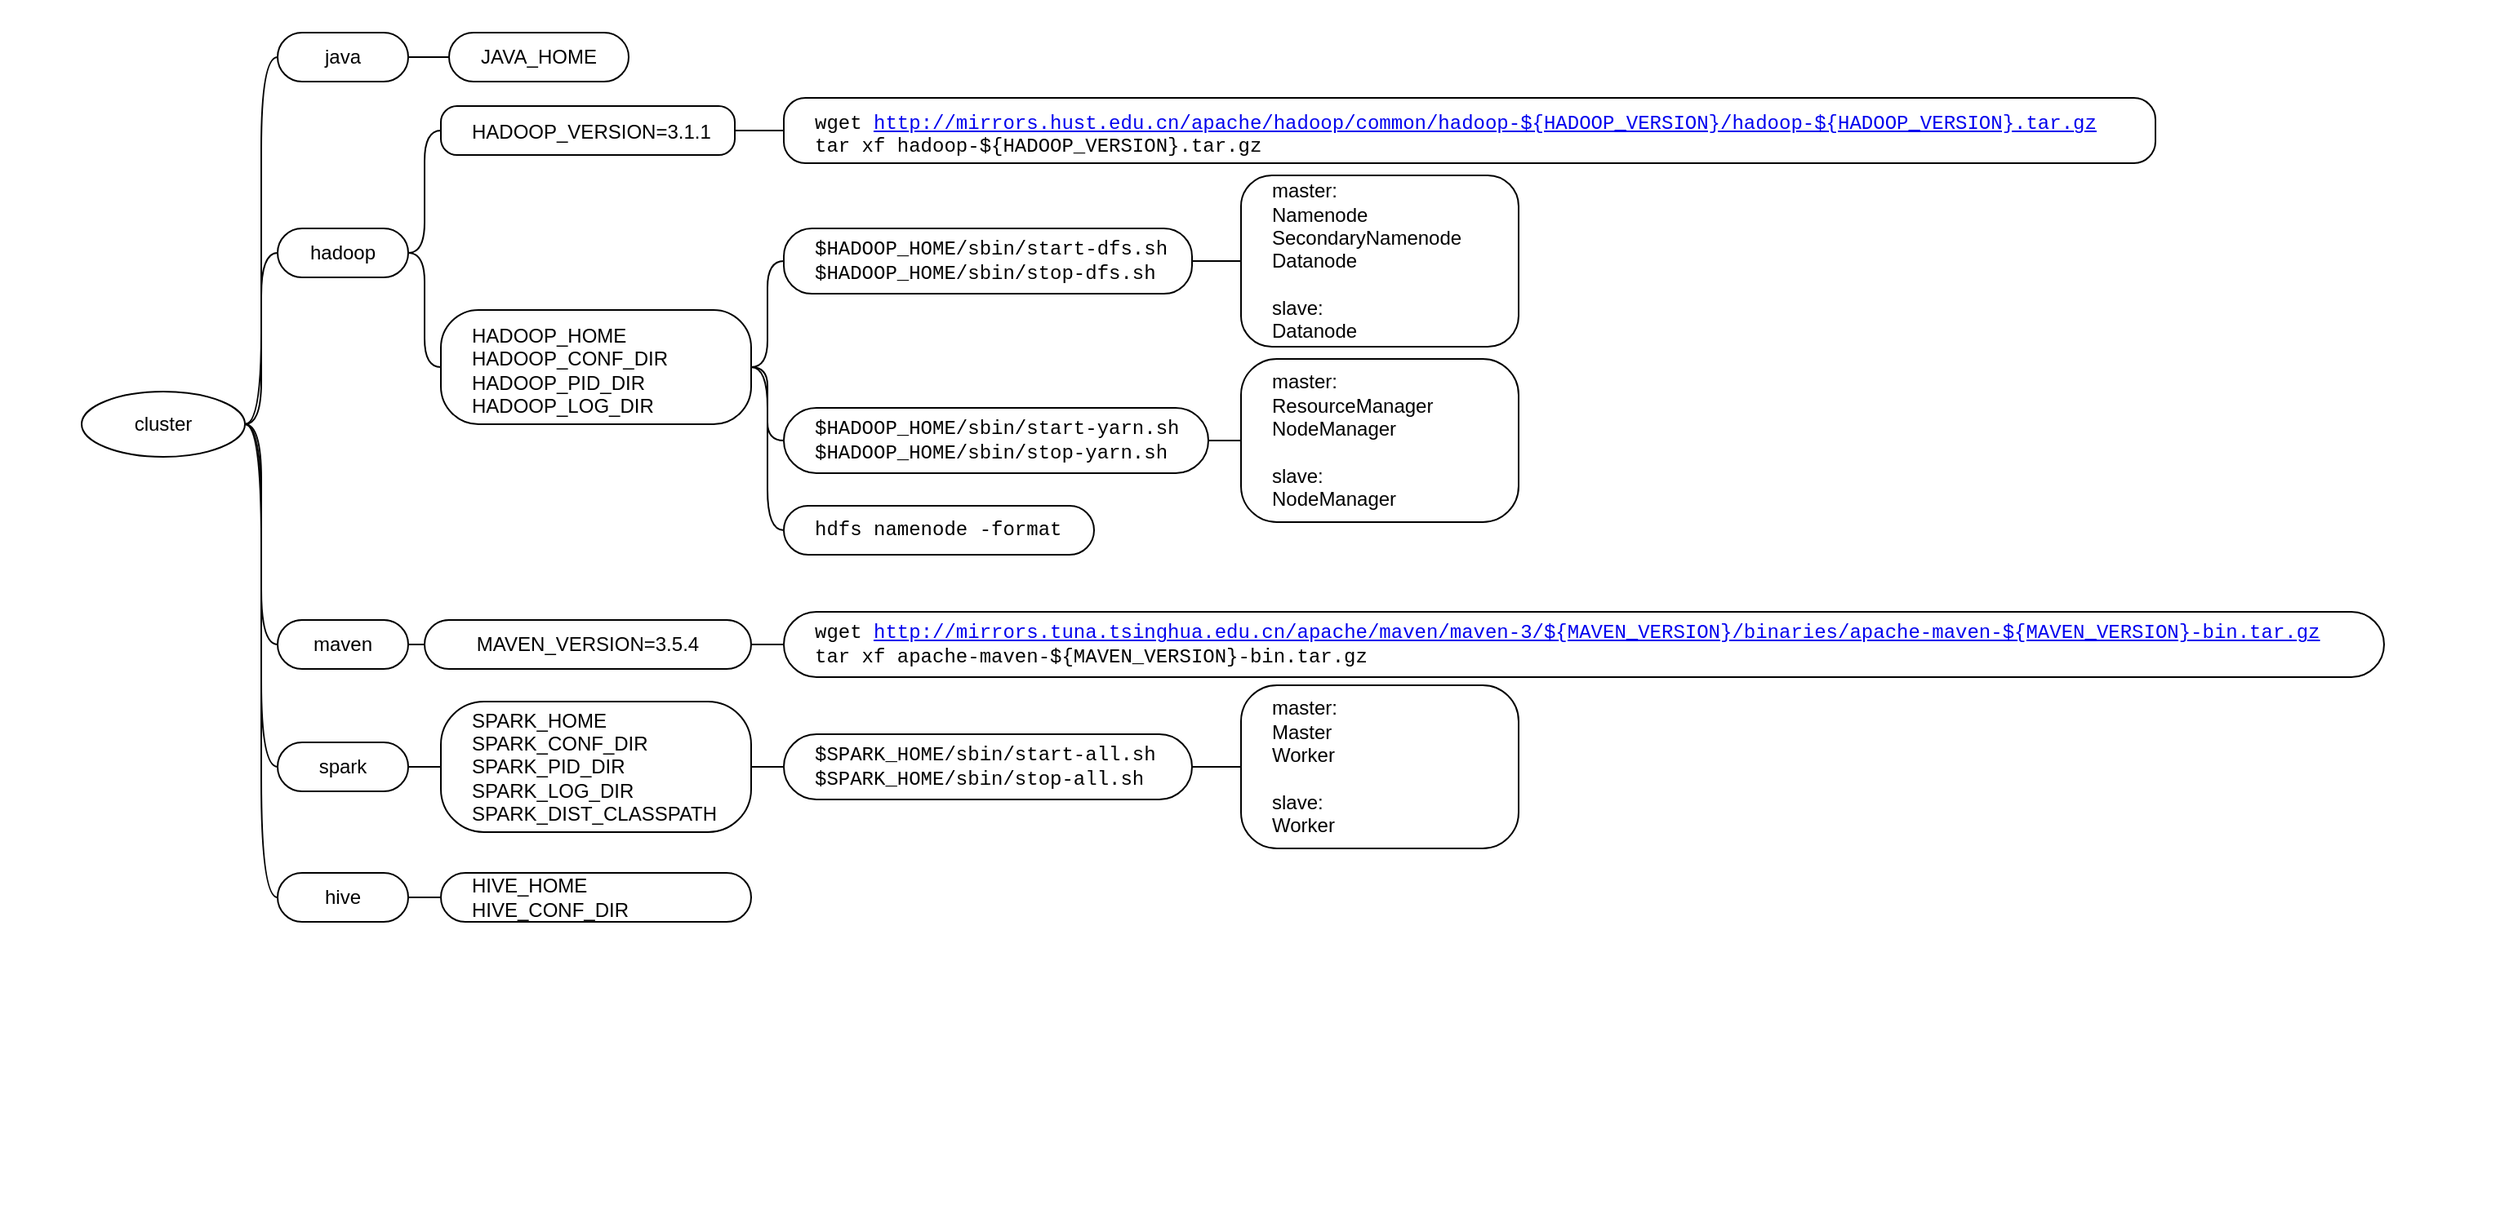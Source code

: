 <mxfile version="13.1.3" pages="3">
    <diagram id="FLPFpf0fDZkSOcCbkyvu" name="deploy">
        <mxGraphModel dx="616" dy="303" grid="1" gridSize="10" guides="1" tooltips="1" connect="1" arrows="1" fold="1" page="1" pageScale="1" pageWidth="2339" pageHeight="3300" math="0" shadow="0">
            <root>
                <mxCell id="Sro-y_ONTGwIrrQq8ra5-0"/>
                <mxCell id="Sro-y_ONTGwIrrQq8ra5-1" parent="Sro-y_ONTGwIrrQq8ra5-0"/>
                <mxCell id="Sro-y_ONTGwIrrQq8ra5-2" value="" style="swimlane;html=1;startSize=20;horizontal=1;containerType=tree;rounded=1;shadow=0;glass=0;comic=0;fillColor=none;align=left;strokeColor=none;spacingLeft=16;fontFamily=Courier New;" parent="Sro-y_ONTGwIrrQq8ra5-1" vertex="1">
                    <mxGeometry x="50" y="120" width="1530" height="740" as="geometry"/>
                </mxCell>
                <mxCell id="Sro-y_ONTGwIrrQq8ra5-3" value="" style="edgeStyle=entityRelationEdgeStyle;startArrow=none;endArrow=none;segment=10;curved=1;" parent="Sro-y_ONTGwIrrQq8ra5-2" source="Sro-y_ONTGwIrrQq8ra5-7" target="Sro-y_ONTGwIrrQq8ra5-8" edge="1">
                    <mxGeometry relative="1" as="geometry"/>
                </mxCell>
                <mxCell id="Sro-y_ONTGwIrrQq8ra5-7" value="cluster" style="ellipse;whiteSpace=wrap;html=1;align=center;container=1;recursiveResize=0;treeFolding=1;treeMoving=1;" parent="Sro-y_ONTGwIrrQq8ra5-2" vertex="1">
                    <mxGeometry x="50" y="240" width="100" height="40" as="geometry"/>
                </mxCell>
                <mxCell id="Sro-y_ONTGwIrrQq8ra5-8" value="hadoop" style="whiteSpace=wrap;html=1;rounded=1;arcSize=50;align=center;verticalAlign=middle;container=1;recursiveResize=0;strokeWidth=1;autosize=1;spacing=4;treeFolding=1;treeMoving=1;" parent="Sro-y_ONTGwIrrQq8ra5-2" vertex="1">
                    <mxGeometry x="170" y="140" width="80" height="30" as="geometry"/>
                </mxCell>
                <mxCell id="Sro-y_ONTGwIrrQq8ra5-21" value="" style="edgeStyle=entityRelationEdgeStyle;startArrow=none;endArrow=none;segment=10;curved=1;exitX=1;exitY=0.5;exitDx=0;exitDy=0;" parent="Sro-y_ONTGwIrrQq8ra5-2" source="Sro-y_ONTGwIrrQq8ra5-7" target="Sro-y_ONTGwIrrQq8ra5-22" edge="1">
                    <mxGeometry relative="1" as="geometry">
                        <mxPoint x="140" y="175" as="sourcePoint"/>
                    </mxGeometry>
                </mxCell>
                <mxCell id="Sro-y_ONTGwIrrQq8ra5-22" value="spark" style="whiteSpace=wrap;html=1;rounded=1;arcSize=50;align=center;verticalAlign=middle;container=1;recursiveResize=0;strokeWidth=1;autosize=1;spacing=4;treeFolding=1;treeMoving=1;" parent="Sro-y_ONTGwIrrQq8ra5-2" vertex="1">
                    <mxGeometry x="170" y="455" width="80" height="30" as="geometry"/>
                </mxCell>
                <mxCell id="Sro-y_ONTGwIrrQq8ra5-23" value="" style="edgeStyle=entityRelationEdgeStyle;startArrow=none;endArrow=none;segment=10;curved=1;" parent="Sro-y_ONTGwIrrQq8ra5-2" source="Sro-y_ONTGwIrrQq8ra5-22" target="Sro-y_ONTGwIrrQq8ra5-46" edge="1">
                    <mxGeometry relative="1" as="geometry">
                        <mxPoint x="150" y="335" as="sourcePoint"/>
                    </mxGeometry>
                </mxCell>
                <mxCell id="Sro-y_ONTGwIrrQq8ra5-24" value="$SPARK_HOME/sbin/start-all.sh&lt;br&gt;$SPARK_HOME/sbin/stop-all.sh" style="whiteSpace=wrap;html=1;rounded=1;arcSize=50;align=left;verticalAlign=middle;container=1;recursiveResize=0;strokeWidth=1;autosize=1;spacing=4;treeFolding=1;treeMoving=1;spacingLeft=15;fontFamily=Courier New;" parent="Sro-y_ONTGwIrrQq8ra5-2" vertex="1">
                    <mxGeometry x="480" y="450" width="250" height="40" as="geometry"/>
                </mxCell>
                <mxCell id="Sro-y_ONTGwIrrQq8ra5-25" value="" style="edgeStyle=entityRelationEdgeStyle;startArrow=none;endArrow=none;segment=10;curved=1;" parent="Sro-y_ONTGwIrrQq8ra5-2" source="Sro-y_ONTGwIrrQq8ra5-7" target="Sro-y_ONTGwIrrQq8ra5-26" edge="1">
                    <mxGeometry relative="1" as="geometry">
                        <mxPoint x="150" y="170" as="sourcePoint"/>
                    </mxGeometry>
                </mxCell>
                <mxCell id="Sro-y_ONTGwIrrQq8ra5-26" value="java" style="whiteSpace=wrap;html=1;rounded=1;arcSize=50;align=center;verticalAlign=middle;container=1;recursiveResize=0;strokeWidth=1;autosize=1;spacing=4;treeFolding=1;treeMoving=1;" parent="Sro-y_ONTGwIrrQq8ra5-2" vertex="1">
                    <mxGeometry x="170" y="20" width="80" height="30" as="geometry"/>
                </mxCell>
                <mxCell id="Sro-y_ONTGwIrrQq8ra5-41" value="" style="edgeStyle=entityRelationEdgeStyle;startArrow=none;endArrow=none;segment=10;curved=1;" parent="Sro-y_ONTGwIrrQq8ra5-2" source="Sro-y_ONTGwIrrQq8ra5-8" target="Sro-y_ONTGwIrrQq8ra5-44" edge="1">
                    <mxGeometry relative="1" as="geometry">
                        <mxPoint x="150" y="200" as="sourcePoint"/>
                    </mxGeometry>
                </mxCell>
                <mxCell id="Sro-y_ONTGwIrrQq8ra5-42" value="&lt;span style=&quot;font-size: 12px&quot;&gt;$HADOOP_HOME/sbin/start-dfs.sh&lt;/span&gt;&lt;br style=&quot;font-size: 12px&quot;&gt;&lt;span style=&quot;font-size: 12px&quot;&gt;$HADOOP_HOME/sbin/stop-dfs.sh&lt;/span&gt;&lt;span style=&quot;font-size: 12px&quot;&gt;&lt;br&gt;&lt;/span&gt;" style="whiteSpace=wrap;html=1;rounded=1;arcSize=43;align=left;verticalAlign=middle;container=1;recursiveResize=0;strokeWidth=1;autosize=1;spacing=4;treeFolding=1;treeMoving=1;fontSize=12;spacingLeft=15;fontFamily=Courier New;" parent="Sro-y_ONTGwIrrQq8ra5-2" vertex="1">
                    <mxGeometry x="480" y="140" width="250" height="40" as="geometry"/>
                </mxCell>
                <mxCell id="Sro-y_ONTGwIrrQq8ra5-43" value="" style="edgeStyle=entityRelationEdgeStyle;startArrow=none;endArrow=none;segment=10;curved=1;" parent="Sro-y_ONTGwIrrQq8ra5-2" source="Sro-y_ONTGwIrrQq8ra5-44" target="Sro-y_ONTGwIrrQq8ra5-42" edge="1">
                    <mxGeometry relative="1" as="geometry">
                        <mxPoint x="290" y="247.5" as="sourcePoint"/>
                    </mxGeometry>
                </mxCell>
                <mxCell id="Sro-y_ONTGwIrrQq8ra5-44" value="&lt;div&gt;HADOOP_HOME&lt;/div&gt;&lt;div&gt;HADOOP_CONF_DIR&lt;/div&gt;&lt;div&gt;HADOOP_PID_DIR&lt;/div&gt;&lt;div&gt;HADOOP_LOG_DIR&lt;/div&gt;&lt;div&gt;&lt;br&gt;&lt;/div&gt;" style="whiteSpace=wrap;html=1;rounded=1;arcSize=33;align=left;verticalAlign=top;container=1;recursiveResize=0;strokeWidth=1;autosize=1;spacing=4;treeFolding=1;treeMoving=1;spacingLeft=15;" parent="Sro-y_ONTGwIrrQq8ra5-2" vertex="1">
                    <mxGeometry x="270" y="190" width="190" height="70" as="geometry"/>
                </mxCell>
                <mxCell id="Sro-y_ONTGwIrrQq8ra5-45" value="" style="edgeStyle=entityRelationEdgeStyle;startArrow=none;endArrow=none;segment=10;curved=1;" parent="Sro-y_ONTGwIrrQq8ra5-2" source="Sro-y_ONTGwIrrQq8ra5-46" target="Sro-y_ONTGwIrrQq8ra5-24" edge="1">
                    <mxGeometry relative="1" as="geometry">
                        <mxPoint x="300" y="460" as="sourcePoint"/>
                    </mxGeometry>
                </mxCell>
                <mxCell id="Sro-y_ONTGwIrrQq8ra5-46" value="&lt;div&gt;SPARK_HOME&lt;/div&gt;&lt;div&gt;SPARK_CONF_DIR&lt;/div&gt;&lt;div&gt;SPARK_PID_DIR&lt;/div&gt;&lt;div&gt;SPARK_LOG_DIR&lt;/div&gt;&lt;div&gt;SPARK_DIST_CLASSPATH&lt;/div&gt;" style="whiteSpace=wrap;html=1;rounded=1;arcSize=33;align=left;verticalAlign=middle;container=1;recursiveResize=0;strokeWidth=1;autosize=1;spacing=4;treeFolding=1;treeMoving=1;spacingLeft=15;" parent="Sro-y_ONTGwIrrQq8ra5-2" vertex="1">
                    <mxGeometry x="270" y="430" width="190" height="80" as="geometry"/>
                </mxCell>
                <mxCell id="Sro-y_ONTGwIrrQq8ra5-47" value="" style="edgeStyle=entityRelationEdgeStyle;startArrow=none;endArrow=none;segment=10;curved=1;exitX=1;exitY=0.5;exitDx=0;exitDy=0;" parent="Sro-y_ONTGwIrrQq8ra5-2" source="Sro-y_ONTGwIrrQq8ra5-7" target="Sro-y_ONTGwIrrQq8ra5-48" edge="1">
                    <mxGeometry relative="1" as="geometry">
                        <mxPoint x="140" y="175" as="sourcePoint"/>
                    </mxGeometry>
                </mxCell>
                <mxCell id="Sro-y_ONTGwIrrQq8ra5-48" value="hive" style="whiteSpace=wrap;html=1;rounded=1;arcSize=50;align=center;verticalAlign=middle;container=1;recursiveResize=0;strokeWidth=1;autosize=1;spacing=4;treeFolding=1;treeMoving=1;" parent="Sro-y_ONTGwIrrQq8ra5-2" vertex="1">
                    <mxGeometry x="170" y="535" width="80" height="30" as="geometry"/>
                </mxCell>
                <mxCell id="Sro-y_ONTGwIrrQq8ra5-49" value="" style="edgeStyle=entityRelationEdgeStyle;startArrow=none;endArrow=none;segment=10;curved=1;" parent="Sro-y_ONTGwIrrQq8ra5-2" source="Sro-y_ONTGwIrrQq8ra5-48" target="Sro-y_ONTGwIrrQq8ra5-50" edge="1">
                    <mxGeometry relative="1" as="geometry">
                        <mxPoint x="160" y="395" as="sourcePoint"/>
                    </mxGeometry>
                </mxCell>
                <mxCell id="Sro-y_ONTGwIrrQq8ra5-50" value="HIVE_HOME&lt;br&gt;HIVE_CONF_DIR" style="whiteSpace=wrap;html=1;rounded=1;arcSize=50;align=left;verticalAlign=middle;container=1;recursiveResize=0;strokeWidth=1;autosize=1;spacing=4;treeFolding=1;treeMoving=1;spacingLeft=15;" parent="Sro-y_ONTGwIrrQq8ra5-2" vertex="1">
                    <mxGeometry x="270" y="535" width="190" height="30" as="geometry"/>
                </mxCell>
                <mxCell id="tE6yXry5JkGGAP22-kF5-0" value="" style="edgeStyle=entityRelationEdgeStyle;startArrow=none;endArrow=none;segment=10;curved=1;" parent="Sro-y_ONTGwIrrQq8ra5-2" source="Sro-y_ONTGwIrrQq8ra5-44" target="tE6yXry5JkGGAP22-kF5-1" edge="1">
                    <mxGeometry relative="1" as="geometry">
                        <mxPoint x="520" y="277.5" as="sourcePoint"/>
                    </mxGeometry>
                </mxCell>
                <mxCell id="tE6yXry5JkGGAP22-kF5-1" value="$HADOOP_HOME/sbin/start-yarn.sh&lt;br&gt;$HADOOP_HOME/sbin/stop-yarn.sh&lt;span style=&quot;font-size: 12px&quot;&gt;&lt;br&gt;&lt;/span&gt;" style="whiteSpace=wrap;html=1;rounded=1;arcSize=50;align=left;verticalAlign=middle;container=1;recursiveResize=0;strokeWidth=1;autosize=1;spacing=4;treeFolding=1;treeMoving=1;fontSize=12;spacingLeft=15;fontFamily=Courier New;" parent="Sro-y_ONTGwIrrQq8ra5-2" vertex="1">
                    <mxGeometry x="480" y="250" width="260" height="40" as="geometry"/>
                </mxCell>
                <mxCell id="tE6yXry5JkGGAP22-kF5-2" value="" style="edgeStyle=entityRelationEdgeStyle;startArrow=none;endArrow=none;segment=10;curved=1;" parent="Sro-y_ONTGwIrrQq8ra5-2" source="Sro-y_ONTGwIrrQq8ra5-42" target="tE6yXry5JkGGAP22-kF5-3" edge="1">
                    <mxGeometry relative="1" as="geometry">
                        <mxPoint x="510" y="277.5" as="sourcePoint"/>
                    </mxGeometry>
                </mxCell>
                <mxCell id="tE6yXry5JkGGAP22-kF5-3" value="&lt;span style=&quot;font-size: 12px&quot;&gt;master:&lt;br&gt;Namenode&lt;br&gt;SecondaryNamenode&lt;br&gt;Datanode&lt;br&gt;&lt;br&gt;&lt;/span&gt;slave:&lt;br&gt;Datanode&lt;span style=&quot;font-size: 12px&quot;&gt;&lt;br&gt;&lt;/span&gt;" style="whiteSpace=wrap;html=1;rounded=1;arcSize=18;align=left;verticalAlign=middle;container=1;recursiveResize=0;strokeWidth=1;autosize=1;spacing=4;treeFolding=1;treeMoving=1;fontSize=12;spacingLeft=15;" parent="Sro-y_ONTGwIrrQq8ra5-2" vertex="1">
                    <mxGeometry x="760" y="107.5" width="170" height="105" as="geometry"/>
                </mxCell>
                <mxCell id="2-6tEZyYjRrjFNyBFMZI-2" value="" style="edgeStyle=entityRelationEdgeStyle;startArrow=none;endArrow=none;segment=10;curved=1;" parent="Sro-y_ONTGwIrrQq8ra5-2" source="tE6yXry5JkGGAP22-kF5-1" target="2-6tEZyYjRrjFNyBFMZI-3" edge="1">
                    <mxGeometry relative="1" as="geometry">
                        <mxPoint x="510" y="277.5" as="sourcePoint"/>
                    </mxGeometry>
                </mxCell>
                <mxCell id="2-6tEZyYjRrjFNyBFMZI-3" value="&lt;span style=&quot;font-size: 12px&quot;&gt;master:&lt;br&gt;ResourceManager&lt;br&gt;NodeManager&lt;br&gt;&lt;br&gt;slave:&lt;br&gt;NodeManager&lt;br&gt;&lt;/span&gt;" style="whiteSpace=wrap;html=1;rounded=1;arcSize=22;align=left;verticalAlign=middle;container=1;recursiveResize=0;strokeWidth=1;autosize=1;spacing=4;treeFolding=1;treeMoving=1;fontSize=12;spacingLeft=15;" parent="Sro-y_ONTGwIrrQq8ra5-2" vertex="1">
                    <mxGeometry x="760" y="220" width="170" height="100" as="geometry"/>
                </mxCell>
                <mxCell id="2-6tEZyYjRrjFNyBFMZI-4" value="" style="edgeStyle=entityRelationEdgeStyle;startArrow=none;endArrow=none;segment=10;curved=1;" parent="Sro-y_ONTGwIrrQq8ra5-2" source="Sro-y_ONTGwIrrQq8ra5-24" target="2-6tEZyYjRrjFNyBFMZI-5" edge="1">
                    <mxGeometry relative="1" as="geometry">
                        <mxPoint x="780" y="370" as="sourcePoint"/>
                    </mxGeometry>
                </mxCell>
                <mxCell id="2-6tEZyYjRrjFNyBFMZI-5" value="&lt;span style=&quot;font-size: 12px&quot;&gt;master:&lt;br&gt;Master&lt;br&gt;Worker&lt;br&gt;&lt;br&gt;slave:&lt;br&gt;Worker&lt;br&gt;&lt;/span&gt;" style="whiteSpace=wrap;html=1;rounded=1;arcSize=22;align=left;verticalAlign=middle;container=1;recursiveResize=0;strokeWidth=1;autosize=1;spacing=4;treeFolding=1;treeMoving=1;fontSize=12;spacingLeft=15;" parent="Sro-y_ONTGwIrrQq8ra5-2" vertex="1">
                    <mxGeometry x="760" y="420" width="170" height="100" as="geometry"/>
                </mxCell>
                <mxCell id="jwYErbquFFIPtAXDk_Sp-5" value="" style="edgeStyle=entityRelationEdgeStyle;startArrow=none;endArrow=none;segment=10;curved=1;" parent="Sro-y_ONTGwIrrQq8ra5-2" source="Sro-y_ONTGwIrrQq8ra5-44" target="jwYErbquFFIPtAXDk_Sp-6" edge="1">
                    <mxGeometry relative="1" as="geometry">
                        <mxPoint x="510" y="320" as="sourcePoint"/>
                    </mxGeometry>
                </mxCell>
                <mxCell id="jwYErbquFFIPtAXDk_Sp-6" value="hdfs namenode -format&lt;span style=&quot;font-size: 12px&quot;&gt;&lt;br&gt;&lt;/span&gt;" style="whiteSpace=wrap;html=1;rounded=1;arcSize=50;align=left;verticalAlign=middle;container=1;recursiveResize=0;strokeWidth=1;autosize=1;spacing=4;treeFolding=1;treeMoving=1;fontSize=12;spacingLeft=15;fontFamily=Courier New;" parent="Sro-y_ONTGwIrrQq8ra5-2" vertex="1">
                    <mxGeometry x="480" y="310" width="190" height="30" as="geometry"/>
                </mxCell>
                <mxCell id="PmcxF-u2VzMOZI920yMn-4" value="" style="edgeStyle=entityRelationEdgeStyle;startArrow=none;endArrow=none;segment=10;curved=1;" parent="Sro-y_ONTGwIrrQq8ra5-2" source="Sro-y_ONTGwIrrQq8ra5-8" target="PmcxF-u2VzMOZI920yMn-5" edge="1">
                    <mxGeometry relative="1" as="geometry">
                        <mxPoint x="300" y="252.5" as="sourcePoint"/>
                    </mxGeometry>
                </mxCell>
                <mxCell id="PmcxF-u2VzMOZI920yMn-5" value="&lt;div&gt;&lt;span&gt;HADOOP_VERSION=3.1.1&lt;/span&gt;&lt;br&gt;&lt;/div&gt;" style="whiteSpace=wrap;html=1;rounded=1;arcSize=33;align=left;verticalAlign=top;container=1;recursiveResize=0;strokeWidth=1;autosize=1;spacing=4;treeFolding=1;treeMoving=1;spacingLeft=15;" parent="Sro-y_ONTGwIrrQq8ra5-2" vertex="1">
                    <mxGeometry x="270" y="65" width="180" height="30" as="geometry"/>
                </mxCell>
                <mxCell id="PmcxF-u2VzMOZI920yMn-8" value="" style="edgeStyle=entityRelationEdgeStyle;startArrow=none;endArrow=none;segment=10;curved=1;" parent="Sro-y_ONTGwIrrQq8ra5-2" source="PmcxF-u2VzMOZI920yMn-5" target="PmcxF-u2VzMOZI920yMn-9" edge="1">
                    <mxGeometry relative="1" as="geometry">
                        <mxPoint x="300" y="252.5" as="sourcePoint"/>
                    </mxGeometry>
                </mxCell>
                <mxCell id="PmcxF-u2VzMOZI920yMn-9" value="&lt;div&gt;wget&amp;nbsp;&lt;a href=&quot;http://mirrors.hust.edu.cn/apache/hadoop/common/hadoop-${HADOOP_VERSION}/hadoop-${HADOOP_VERSION}.tar.gz&quot;&gt;http://mirrors.hust.edu.cn/apache/hadoop/common/hadoop-${HADOOP_VERSION}/hadoop-${HADOOP_VERSION}.tar.gz&lt;/a&gt;&lt;/div&gt;&lt;div&gt;&lt;span&gt;tar xf hadoop-${HADOOP_VERSION}.tar.gz&lt;/span&gt;&lt;/div&gt;" style="whiteSpace=wrap;html=1;rounded=1;arcSize=33;align=left;verticalAlign=top;container=1;recursiveResize=0;strokeWidth=1;autosize=1;spacing=4;treeFolding=1;treeMoving=1;spacingLeft=15;fontFamily=Courier New;" parent="Sro-y_ONTGwIrrQq8ra5-2" vertex="1">
                    <mxGeometry x="480" y="60" width="840" height="40" as="geometry"/>
                </mxCell>
                <mxCell id="WFXvAkDN1zv_njqiZQ5y-2" value="" style="edgeStyle=entityRelationEdgeStyle;startArrow=none;endArrow=none;segment=10;curved=1;exitX=1;exitY=0.5;exitDx=0;exitDy=0;" parent="Sro-y_ONTGwIrrQq8ra5-2" source="Sro-y_ONTGwIrrQq8ra5-7" target="WFXvAkDN1zv_njqiZQ5y-3" edge="1">
                    <mxGeometry relative="1" as="geometry">
                        <mxPoint x="200" y="380" as="sourcePoint"/>
                    </mxGeometry>
                </mxCell>
                <mxCell id="WFXvAkDN1zv_njqiZQ5y-3" value="maven" style="whiteSpace=wrap;html=1;rounded=1;arcSize=50;align=center;verticalAlign=middle;container=1;recursiveResize=0;strokeWidth=1;autosize=1;spacing=4;treeFolding=1;treeMoving=1;" parent="Sro-y_ONTGwIrrQq8ra5-2" vertex="1">
                    <mxGeometry x="170" y="380" width="80" height="30" as="geometry"/>
                </mxCell>
                <mxCell id="WFXvAkDN1zv_njqiZQ5y-4" value="" style="edgeStyle=entityRelationEdgeStyle;startArrow=none;endArrow=none;segment=10;curved=1;exitX=1;exitY=0.5;exitDx=0;exitDy=0;" parent="Sro-y_ONTGwIrrQq8ra5-2" source="WFXvAkDN1zv_njqiZQ5y-3" target="WFXvAkDN1zv_njqiZQ5y-5" edge="1">
                    <mxGeometry relative="1" as="geometry">
                        <mxPoint x="200" y="380" as="sourcePoint"/>
                    </mxGeometry>
                </mxCell>
                <mxCell id="WFXvAkDN1zv_njqiZQ5y-5" value="MAVEN_VERSION=3.5.4" style="whiteSpace=wrap;html=1;rounded=1;arcSize=50;align=center;verticalAlign=middle;container=1;recursiveResize=0;strokeWidth=1;autosize=1;spacing=4;treeFolding=1;treeMoving=1;" parent="Sro-y_ONTGwIrrQq8ra5-2" vertex="1">
                    <mxGeometry x="260" y="380" width="200" height="30" as="geometry"/>
                </mxCell>
                <mxCell id="WFXvAkDN1zv_njqiZQ5y-6" value="" style="edgeStyle=entityRelationEdgeStyle;startArrow=none;endArrow=none;segment=10;curved=1;exitX=1;exitY=0.5;exitDx=0;exitDy=0;" parent="Sro-y_ONTGwIrrQq8ra5-2" source="WFXvAkDN1zv_njqiZQ5y-5" target="WFXvAkDN1zv_njqiZQ5y-7" edge="1">
                    <mxGeometry relative="1" as="geometry">
                        <mxPoint x="300" y="515" as="sourcePoint"/>
                    </mxGeometry>
                </mxCell>
                <mxCell id="WFXvAkDN1zv_njqiZQ5y-7" value="&lt;div&gt;wget&amp;nbsp;&lt;a href=&quot;http://mirrors.tuna.tsinghua.edu.cn/apache/maven/maven-3/${MAVEN_VERSION}/binaries/apache-maven-${MAVEN_VERSION}-bin.tar.gz&quot;&gt;http://mirrors.tuna.tsinghua.edu.cn/apache/maven/maven-3/${MAVEN_VERSION}/binaries/apache-maven-${MAVEN_VERSION}-bin.tar.gz&lt;/a&gt;&lt;/div&gt;&lt;div&gt;&lt;span&gt;tar xf apache-maven-${MAVEN_VERSION}-bin.tar.gz&lt;/span&gt;&lt;/div&gt;" style="whiteSpace=wrap;html=1;rounded=1;arcSize=50;align=left;verticalAlign=middle;container=1;recursiveResize=0;strokeWidth=1;autosize=1;spacing=4;treeFolding=1;treeMoving=1;spacingLeft=15;fontFamily=Courier New;" parent="Sro-y_ONTGwIrrQq8ra5-2" vertex="1">
                    <mxGeometry x="480" y="375" width="980" height="40" as="geometry"/>
                </mxCell>
                <mxCell id="0" value="" style="edgeStyle=entityRelationEdgeStyle;startArrow=none;endArrow=none;segment=10;curved=1;" edge="1" target="1" source="Sro-y_ONTGwIrrQq8ra5-26" parent="Sro-y_ONTGwIrrQq8ra5-2">
                    <mxGeometry relative="1" as="geometry">
                        <mxPoint x="200" y="380" as="sourcePoint"/>
                    </mxGeometry>
                </mxCell>
                <mxCell id="1" value="JAVA_HOME" style="whiteSpace=wrap;html=1;rounded=1;arcSize=50;align=center;verticalAlign=middle;container=1;recursiveResize=0;strokeWidth=1;autosize=1;spacing=4;treeFolding=1;treeMoving=1;" vertex="1" parent="Sro-y_ONTGwIrrQq8ra5-2">
                    <mxGeometry x="275" y="20" width="110" height="30" as="geometry"/>
                </mxCell>
            </root>
        </mxGraphModel>
    </diagram>
    <diagram id="1RoVEH6-U07JBPiQCIpj" name="spark">
        <mxGraphModel dx="898" dy="303" grid="1" gridSize="10" guides="1" tooltips="1" connect="1" arrows="1" fold="1" page="1" pageScale="1" pageWidth="2339" pageHeight="3300" math="0" shadow="0">
            <root>
                <mxCell id="34mPGzUubuIL1UB4C40a-0"/>
                <mxCell id="34mPGzUubuIL1UB4C40a-1" parent="34mPGzUubuIL1UB4C40a-0"/>
                <mxCell id="KCW76AdvT7wmHBYV-x0i-53" value="" style="swimlane;html=1;startSize=20;horizontal=1;containerType=tree;rounded=1;shadow=0;glass=0;comic=0;fillColor=none;align=left;strokeColor=none;fontColor=#0000FF;" parent="34mPGzUubuIL1UB4C40a-1" vertex="1">
                    <mxGeometry x="40" y="160" width="660" height="320" as="geometry"/>
                </mxCell>
                <mxCell id="KCW76AdvT7wmHBYV-x0i-54" value="" style="edgeStyle=entityRelationEdgeStyle;startArrow=none;endArrow=none;segment=10;curved=1;" parent="KCW76AdvT7wmHBYV-x0i-53" source="KCW76AdvT7wmHBYV-x0i-58" target="KCW76AdvT7wmHBYV-x0i-59" edge="1">
                    <mxGeometry relative="1" as="geometry"/>
                </mxCell>
                <UserObject label="spark" link="http://spark.apache.org/" id="KCW76AdvT7wmHBYV-x0i-58">
                    <mxCell style="ellipse;whiteSpace=wrap;align=center;container=1;recursiveResize=0;treeFolding=1;treeMoving=1;fontStyle=4;horizontal=1;html=1;fontColor=#0000FF;" parent="KCW76AdvT7wmHBYV-x0i-53" vertex="1">
                        <mxGeometry x="10" y="43" width="100" height="40" as="geometry"/>
                    </mxCell>
                </UserObject>
                <mxCell id="KCW76AdvT7wmHBYV-x0i-59" value="Topic" style="whiteSpace=wrap;html=1;rounded=1;arcSize=50;align=center;verticalAlign=middle;container=1;recursiveResize=0;strokeWidth=1;autosize=1;spacing=4;treeFolding=1;treeMoving=1;" parent="KCW76AdvT7wmHBYV-x0i-53" vertex="1">
                    <mxGeometry x="170" y="23" width="80" height="20" as="geometry"/>
                </mxCell>
            </root>
        </mxGraphModel>
    </diagram>
    <diagram id="EWGYTc7bqy6GZGGbjvN2" name="scala">
        <mxGraphModel dx="1092" dy="3795" grid="1" gridSize="10" guides="1" tooltips="1" connect="1" arrows="1" fold="1" page="1" pageScale="1" pageWidth="2339" pageHeight="3300" math="0" shadow="0">
            <root>
                <mxCell id="0"/>
                <mxCell id="1" parent="0"/>
                <mxCell id="EoFhbo3bPFA1JX9zwTyj-1" value="" style="swimlane;html=1;startSize=20;horizontal=1;containerType=tree;fillColor=none;strokeColor=none;spacingLeft=15;snapToPoint=1;fixDash=0;backgroundOutline=0;rounded=1;align=left;verticalAlign=middle;fontFamily=Helvetica;" parent="1" vertex="1">
                    <mxGeometry y="-290" width="1960" height="930" as="geometry">
                        <mxRectangle x="30" y="-120" width="50" height="40" as="alternateBounds"/>
                    </mxGeometry>
                </mxCell>
                <UserObject label="scala" link="https://www.scala-lang.org/" id="EoFhbo3bPFA1JX9zwTyj-6">
                    <mxCell style="ellipse;whiteSpace=wrap;html=1;align=center;container=1;recursiveResize=0;treeFolding=1;treeMoving=1;snapToPoint=1;fixDash=0;backgroundOutline=0;fontStyle=4;fontColor=#0000FF;" parent="EoFhbo3bPFA1JX9zwTyj-1" vertex="1">
                        <mxGeometry x="41" y="540" width="100" height="40" as="geometry"/>
                    </mxCell>
                </UserObject>
                <mxCell id="EoFhbo3bPFA1JX9zwTyj-15" value="" style="edgeStyle=entityRelationEdgeStyle;startArrow=none;endArrow=none;segment=10;curved=1;snapToPoint=1;fixDash=0;backgroundOutline=0;exitX=1;exitY=0.5;exitDx=0;exitDy=0;" parent="EoFhbo3bPFA1JX9zwTyj-1" source="EoFhbo3bPFA1JX9zwTyj-6" target="EoFhbo3bPFA1JX9zwTyj-16" edge="1">
                    <mxGeometry relative="1" as="geometry">
                        <mxPoint x="121" y="570" as="sourcePoint"/>
                    </mxGeometry>
                </mxCell>
                <UserObject label="sbt" link="https://www.scala-sbt.org/1.x/docs/" id="EoFhbo3bPFA1JX9zwTyj-16">
                    <mxCell style="whiteSpace=wrap;html=1;rounded=1;arcSize=50;align=center;verticalAlign=middle;container=1;recursiveResize=0;strokeWidth=1;autosize=1;spacing=4;treeFolding=1;treeMoving=1;snapToPoint=1;fixDash=0;backgroundOutline=0;fontStyle=4;fontColor=#0000FF;" parent="EoFhbo3bPFA1JX9zwTyj-1" vertex="1">
                        <mxGeometry x="185" y="325" width="85" height="30" as="geometry"/>
                    </mxCell>
                </UserObject>
                <mxCell id="HXkj4zqK0N98TBbHZSJ0-14" value="" style="edgeStyle=entityRelationEdgeStyle;startArrow=none;endArrow=none;segment=10;curved=1;snapToPoint=1;fixDash=0;backgroundOutline=0;" parent="EoFhbo3bPFA1JX9zwTyj-1" source="EoFhbo3bPFA1JX9zwTyj-16" target="HXkj4zqK0N98TBbHZSJ0-15" edge="1">
                    <mxGeometry relative="1" as="geometry">
                        <mxPoint x="334" y="310" as="sourcePoint"/>
                    </mxGeometry>
                </mxCell>
                <mxCell id="HXkj4zqK0N98TBbHZSJ0-15" value="repositories" style="whiteSpace=wrap;html=1;rounded=1;arcSize=50;align=center;verticalAlign=middle;container=1;recursiveResize=0;strokeWidth=1;autosize=1;spacing=4;treeFolding=1;treeMoving=1;snapToPoint=1;fixDash=0;backgroundOutline=0;" parent="EoFhbo3bPFA1JX9zwTyj-1" vertex="1">
                    <mxGeometry x="288.5" y="325" width="100" height="30" as="geometry"/>
                </mxCell>
                <mxCell id="HXkj4zqK0N98TBbHZSJ0-16" value="" style="edgeStyle=entityRelationEdgeStyle;startArrow=none;endArrow=none;segment=10;curved=1;snapToPoint=1;fixDash=0;backgroundOutline=0;" parent="EoFhbo3bPFA1JX9zwTyj-1" source="HXkj4zqK0N98TBbHZSJ0-15" target="HXkj4zqK0N98TBbHZSJ0-17" edge="1">
                    <mxGeometry relative="1" as="geometry">
                        <mxPoint x="334" y="330" as="sourcePoint"/>
                    </mxGeometry>
                </mxCell>
                <mxCell id="HXkj4zqK0N98TBbHZSJ0-17" value="~/.sbt/repositories" style="whiteSpace=wrap;html=1;rounded=1;arcSize=50;align=left;verticalAlign=middle;container=1;recursiveResize=0;strokeWidth=1;autosize=1;spacing=4;treeFolding=1;treeMoving=1;spacingLeft=16;snapToPoint=1;fixDash=0;backgroundOutline=0;fontFamily=Courier New;fontStyle=0" parent="EoFhbo3bPFA1JX9zwTyj-1" vertex="1">
                    <mxGeometry x="448" y="325" width="190" height="30" as="geometry"/>
                </mxCell>
                <mxCell id="HXkj4zqK0N98TBbHZSJ0-22" value="" style="edgeStyle=entityRelationEdgeStyle;startArrow=none;endArrow=none;segment=10;curved=1;snapToPoint=1;fixDash=0;backgroundOutline=0;exitX=1;exitY=0.5;exitDx=0;exitDy=0;" parent="EoFhbo3bPFA1JX9zwTyj-1" source="EoFhbo3bPFA1JX9zwTyj-6" target="HXkj4zqK0N98TBbHZSJ0-23" edge="1">
                    <mxGeometry relative="1" as="geometry">
                        <mxPoint x="131" y="565" as="sourcePoint"/>
                    </mxGeometry>
                </mxCell>
                <mxCell id="HXkj4zqK0N98TBbHZSJ0-23" value="scala" style="whiteSpace=wrap;html=1;rounded=1;arcSize=50;align=center;verticalAlign=middle;container=1;recursiveResize=0;strokeWidth=1;autosize=1;spacing=4;treeFolding=1;treeMoving=1;snapToPoint=1;fixDash=0;backgroundOutline=0;" parent="EoFhbo3bPFA1JX9zwTyj-1" vertex="1">
                    <mxGeometry x="165" y="715" width="94" height="30" as="geometry"/>
                </mxCell>
                <mxCell id="HXkj4zqK0N98TBbHZSJ0-25" value="" style="edgeStyle=entityRelationEdgeStyle;startArrow=none;endArrow=none;segment=10;curved=1;snapToPoint=1;fixDash=0;backgroundOutline=0;" parent="EoFhbo3bPFA1JX9zwTyj-1" source="HXkj4zqK0N98TBbHZSJ0-23" target="HXkj4zqK0N98TBbHZSJ0-26" edge="1">
                    <mxGeometry relative="1" as="geometry">
                        <mxPoint x="145" y="515" as="sourcePoint"/>
                    </mxGeometry>
                </mxCell>
                <mxCell id="HXkj4zqK0N98TBbHZSJ0-26" value="scala file.jar" style="whiteSpace=wrap;html=1;rounded=1;arcSize=50;align=center;verticalAlign=middle;container=1;recursiveResize=0;strokeWidth=1;autosize=1;spacing=4;treeFolding=1;treeMoving=1;snapToPoint=1;fixDash=0;backgroundOutline=0;fontFamily=Courier New;" parent="EoFhbo3bPFA1JX9zwTyj-1" vertex="1">
                    <mxGeometry x="281" y="680" width="140" height="30" as="geometry"/>
                </mxCell>
                <mxCell id="HXkj4zqK0N98TBbHZSJ0-43" value="structure" style="whiteSpace=wrap;html=1;rounded=1;arcSize=50;align=center;verticalAlign=middle;container=1;recursiveResize=0;strokeWidth=1;autosize=1;spacing=4;treeFolding=1;treeMoving=1;snapToPoint=1;fixDash=0;backgroundOutline=0;" parent="EoFhbo3bPFA1JX9zwTyj-1" vertex="1">
                    <mxGeometry x="290" y="165" width="90" height="30" as="geometry"/>
                </mxCell>
                <mxCell id="HXkj4zqK0N98TBbHZSJ0-42" value="" style="edgeStyle=entityRelationEdgeStyle;startArrow=none;endArrow=none;segment=10;curved=1;snapToPoint=1;fixDash=0;backgroundOutline=0;" parent="EoFhbo3bPFA1JX9zwTyj-1" source="EoFhbo3bPFA1JX9zwTyj-16" target="HXkj4zqK0N98TBbHZSJ0-43" edge="1">
                    <mxGeometry relative="1" as="geometry">
                        <mxPoint x="300" y="35" as="sourcePoint"/>
                    </mxGeometry>
                </mxCell>
                <mxCell id="HXkj4zqK0N98TBbHZSJ0-44" value="application/&lt;br&gt;&amp;nbsp; &amp;nbsp; - build.sbt&lt;br&gt;&amp;nbsp; &amp;nbsp; - lib/&lt;br&gt;&amp;nbsp; &amp;nbsp; - project/&lt;br&gt;&amp;nbsp; &amp;nbsp; &amp;nbsp; &amp;nbsp; - build.properties&lt;br&gt;&amp;nbsp; &amp;nbsp; &amp;nbsp; &amp;nbsp; - plugins.sbt&lt;br&gt;&amp;nbsp; &amp;nbsp; - src/&lt;br&gt;&amp;nbsp; &amp;nbsp; &amp;nbsp; &amp;nbsp; - main/&lt;br&gt;&amp;nbsp; &amp;nbsp; &amp;nbsp; &amp;nbsp; &amp;nbsp; &amp;nbsp;- resources/&lt;br&gt;&amp;nbsp; &amp;nbsp; &amp;nbsp; &amp;nbsp; &amp;nbsp; &amp;nbsp;- java/&lt;br&gt;&amp;nbsp; &amp;nbsp; &amp;nbsp; &amp;nbsp; &amp;nbsp; &amp;nbsp;- scala/&lt;br&gt;&amp;nbsp; &amp;nbsp; &amp;nbsp; &amp;nbsp; &amp;nbsp; &amp;nbsp; &amp;nbsp; &amp;nbsp; - main.scala&lt;br&gt;&amp;nbsp; &amp;nbsp; &amp;nbsp; &amp;nbsp; - test/&lt;br&gt;&amp;nbsp; &amp;nbsp; &amp;nbsp; &amp;nbsp; &amp;nbsp; &amp;nbsp;- resources/&lt;br&gt;&amp;nbsp; &amp;nbsp; &amp;nbsp; &amp;nbsp; &amp;nbsp; &amp;nbsp;- java/&lt;br&gt;&amp;nbsp; &amp;nbsp; &amp;nbsp; &amp;nbsp; &amp;nbsp; &amp;nbsp;- scala/" style="whiteSpace=wrap;html=1;rounded=1;arcSize=7;align=left;verticalAlign=middle;container=1;recursiveResize=0;strokeWidth=1;autosize=1;spacing=4;treeFolding=1;treeMoving=1;snapToPoint=1;fixDash=0;backgroundOutline=0;spacingLeft=15;glass=0;comic=0;shadow=0;fontFamily=Courier New;" parent="EoFhbo3bPFA1JX9zwTyj-1" vertex="1">
                    <mxGeometry x="445" y="60" width="260" height="240" as="geometry"/>
                </mxCell>
                <mxCell id="HXkj4zqK0N98TBbHZSJ0-45" value="" style="edgeStyle=orthogonalEdgeStyle;rounded=0;orthogonalLoop=1;jettySize=auto;html=1;endArrow=none;endFill=0;" parent="EoFhbo3bPFA1JX9zwTyj-1" source="HXkj4zqK0N98TBbHZSJ0-43" target="HXkj4zqK0N98TBbHZSJ0-44" edge="1">
                    <mxGeometry relative="1" as="geometry"/>
                </mxCell>
                <mxCell id="HXkj4zqK0N98TBbHZSJ0-48" value="" style="edgeStyle=entityRelationEdgeStyle;startArrow=none;endArrow=none;segment=10;curved=1;snapToPoint=1;fixDash=0;backgroundOutline=0;" parent="EoFhbo3bPFA1JX9zwTyj-1" source="EoFhbo3bPFA1JX9zwTyj-16" target="HXkj4zqK0N98TBbHZSJ0-49" edge="1">
                    <mxGeometry relative="1" as="geometry">
                        <mxPoint x="303" y="145" as="sourcePoint"/>
                    </mxGeometry>
                </mxCell>
                <UserObject label="commands" id="HXkj4zqK0N98TBbHZSJ0-49">
                    <mxCell style="whiteSpace=wrap;html=1;rounded=1;arcSize=50;align=center;verticalAlign=middle;container=1;recursiveResize=0;strokeWidth=1;autosize=1;spacing=4;treeFolding=1;treeMoving=1;snapToPoint=1;fixDash=0;backgroundOutline=0;" parent="EoFhbo3bPFA1JX9zwTyj-1" vertex="1">
                        <mxGeometry x="294" y="477" width="100" height="30" as="geometry"/>
                    </mxCell>
                </UserObject>
                <mxCell id="HXkj4zqK0N98TBbHZSJ0-50" value="" style="edgeStyle=entityRelationEdgeStyle;startArrow=none;endArrow=none;segment=10;curved=1;snapToPoint=1;fixDash=0;backgroundOutline=0;" parent="EoFhbo3bPFA1JX9zwTyj-1" source="HXkj4zqK0N98TBbHZSJ0-49" target="HXkj4zqK0N98TBbHZSJ0-51" edge="1">
                    <mxGeometry relative="1" as="geometry">
                        <mxPoint x="294" y="190" as="sourcePoint"/>
                    </mxGeometry>
                </mxCell>
                <UserObject label="r&lt;font face=&quot;Courier New&quot;&gt;un &amp;amp; ~run -&amp;nbsp;&lt;/font&gt;&amp;nbsp;&lt;font face=&quot;Courier New&quot;&gt;~&lt;/font&gt; will re-run on every file save&lt;br&gt;&lt;br&gt;&lt;font face=&quot;Courier New&quot;&gt;package -&amp;nbsp;&lt;/font&gt;creates a JAR file&lt;br&gt;&lt;br&gt;&lt;font face=&quot;Courier New&quot;&gt;compile&lt;/font&gt;&lt;br&gt;&lt;br&gt;&lt;font face=&quot;Courier New&quot;&gt;test&lt;/font&gt;&lt;br&gt;&lt;br&gt;&lt;font face=&quot;Courier New&quot;&gt;console -&amp;nbsp;&lt;/font&gt;start REPL&lt;br&gt;&lt;br&gt;&lt;font face=&quot;Courier New&quot;&gt;show name -&amp;nbsp;&lt;/font&gt;print project name&lt;br&gt;&lt;br&gt;&lt;font face=&quot;Courier New&quot;&gt;show libraryDependencies&lt;/font&gt;" id="HXkj4zqK0N98TBbHZSJ0-51">
                    <mxCell style="whiteSpace=wrap;html=1;rounded=1;arcSize=12;align=left;verticalAlign=middle;container=1;recursiveResize=0;strokeWidth=1;autosize=1;spacing=4;treeFolding=1;treeMoving=1;snapToPoint=1;fixDash=0;backgroundOutline=0;spacingLeft=15;" parent="EoFhbo3bPFA1JX9zwTyj-1" vertex="1">
                        <mxGeometry x="447" y="392" width="310" height="200" as="geometry"/>
                    </mxCell>
                </UserObject>
                <mxCell id="HXkj4zqK0N98TBbHZSJ0-52" value="" style="edgeStyle=entityRelationEdgeStyle;startArrow=none;endArrow=none;segment=10;curved=1;snapToPoint=1;fixDash=0;backgroundOutline=0;" parent="EoFhbo3bPFA1JX9zwTyj-1" source="EoFhbo3bPFA1JX9zwTyj-16" target="HXkj4zqK0N98TBbHZSJ0-53" edge="1">
                    <mxGeometry relative="1" as="geometry">
                        <mxPoint x="294" y="190" as="sourcePoint"/>
                    </mxGeometry>
                </mxCell>
                <mxCell id="HXkj4zqK0N98TBbHZSJ0-53" value="config" style="whiteSpace=wrap;html=1;rounded=1;arcSize=50;align=center;verticalAlign=middle;container=1;recursiveResize=0;strokeWidth=1;autosize=1;spacing=4;treeFolding=1;treeMoving=1;snapToPoint=1;fixDash=0;backgroundOutline=0;" parent="EoFhbo3bPFA1JX9zwTyj-1" vertex="1">
                    <mxGeometry x="290" y="626.25" width="93" height="30" as="geometry"/>
                </mxCell>
                <mxCell id="HXkj4zqK0N98TBbHZSJ0-54" value="" style="edgeStyle=entityRelationEdgeStyle;startArrow=none;endArrow=none;segment=10;curved=1;snapToPoint=1;fixDash=0;backgroundOutline=0;entryX=0;entryY=0.5;entryDx=0;entryDy=0;" parent="EoFhbo3bPFA1JX9zwTyj-1" source="HXkj4zqK0N98TBbHZSJ0-53" target="HXkj4zqK0N98TBbHZSJ0-55" edge="1">
                    <mxGeometry relative="1" as="geometry">
                        <mxPoint x="294" y="190" as="sourcePoint"/>
                        <mxPoint x="464" y="640" as="targetPoint"/>
                    </mxGeometry>
                </mxCell>
                <mxCell id="HXkj4zqK0N98TBbHZSJ0-55" value="1. Java HotSpot(TM) 64-Bit Server VM warning: ignoring option MaxPermSize=256m; support was removed in 8.0&lt;br&gt;&amp;nbsp; comment the setting &lt;font face=&quot;Courier New&quot;&gt;-XX:MaxPermSize=256m&lt;/font&gt; in the &lt;font face=&quot;Courier New&quot;&gt;${SBT_HOME|/conf/sbtconfig.txt&lt;/font&gt;" style="whiteSpace=wrap;html=1;rounded=1;arcSize=50;align=left;verticalAlign=middle;container=1;recursiveResize=0;strokeWidth=1;autosize=1;spacing=4;treeFolding=1;treeMoving=1;snapToPoint=1;fixDash=0;backgroundOutline=0;spacingLeft=15;" parent="EoFhbo3bPFA1JX9zwTyj-1" vertex="1">
                    <mxGeometry x="449.5" y="621" width="660" height="40" as="geometry"/>
                </mxCell>
                <mxCell id="HXkj4zqK0N98TBbHZSJ0-67" value="" style="edgeStyle=orthogonalEdgeStyle;rounded=0;orthogonalLoop=1;jettySize=auto;html=1;endArrow=none;endFill=0;curved=1;" parent="EoFhbo3bPFA1JX9zwTyj-1" source="HXkj4zqK0N98TBbHZSJ0-44" target="HXkj4zqK0N98TBbHZSJ0-68" edge="1">
                    <mxGeometry relative="1" as="geometry">
                        <mxPoint x="414" y="-45" as="sourcePoint"/>
                    </mxGeometry>
                </mxCell>
                <mxCell id="HXkj4zqK0N98TBbHZSJ0-68" value="build.properties" style="whiteSpace=wrap;html=1;rounded=1;arcSize=26;align=left;verticalAlign=middle;container=1;recursiveResize=0;strokeWidth=1;autosize=1;spacing=4;treeFolding=1;treeMoving=1;snapToPoint=1;fixDash=0;backgroundOutline=0;spacingLeft=15;glass=0;comic=0;shadow=0;fontFamily=Courier New;" parent="EoFhbo3bPFA1JX9zwTyj-1" vertex="1">
                    <mxGeometry x="743" y="220" width="170" height="30" as="geometry"/>
                </mxCell>
                <mxCell id="HXkj4zqK0N98TBbHZSJ0-69" value="" style="edgeStyle=orthogonalEdgeStyle;rounded=0;orthogonalLoop=1;jettySize=auto;html=1;endArrow=none;endFill=0;" parent="EoFhbo3bPFA1JX9zwTyj-1" source="HXkj4zqK0N98TBbHZSJ0-68" target="HXkj4zqK0N98TBbHZSJ0-70" edge="1">
                    <mxGeometry relative="1" as="geometry">
                        <mxPoint x="646" y="-45" as="sourcePoint"/>
                    </mxGeometry>
                </mxCell>
                <mxCell id="HXkj4zqK0N98TBbHZSJ0-70" value="sbt.version=1.3.2" style="whiteSpace=wrap;html=1;rounded=1;arcSize=26;align=left;verticalAlign=middle;container=1;recursiveResize=0;strokeWidth=1;autosize=1;spacing=4;treeFolding=1;treeMoving=1;snapToPoint=1;fixDash=0;backgroundOutline=0;spacingLeft=15;glass=0;comic=0;shadow=0;fontFamily=Courier New;" parent="EoFhbo3bPFA1JX9zwTyj-1" vertex="1">
                    <mxGeometry x="943" y="220" width="180" height="30" as="geometry"/>
                </mxCell>
                <mxCell id="HXkj4zqK0N98TBbHZSJ0-75" value="" style="edgeStyle=orthogonalEdgeStyle;rounded=0;orthogonalLoop=1;jettySize=auto;html=1;endArrow=none;endFill=0;curved=1;" parent="EoFhbo3bPFA1JX9zwTyj-1" source="HXkj4zqK0N98TBbHZSJ0-44" target="HXkj4zqK0N98TBbHZSJ0-76" edge="1">
                    <mxGeometry relative="1" as="geometry">
                        <mxPoint x="646" y="-45" as="sourcePoint"/>
                    </mxGeometry>
                </mxCell>
                <mxCell id="HXkj4zqK0N98TBbHZSJ0-76" value="&lt;span style=&quot;text-align: center&quot;&gt;build.sbt&lt;/span&gt;" style="whiteSpace=wrap;html=1;rounded=1;arcSize=26;align=left;verticalAlign=middle;container=1;recursiveResize=0;strokeWidth=1;autosize=1;spacing=4;treeFolding=1;treeMoving=1;snapToPoint=1;fixDash=0;backgroundOutline=0;spacingLeft=15;glass=0;comic=0;shadow=0;fontFamily=Courier New;" parent="EoFhbo3bPFA1JX9zwTyj-1" vertex="1">
                    <mxGeometry x="743" y="120" width="180" height="30" as="geometry"/>
                </mxCell>
                <mxCell id="v4owVOPyK5eBCJgN2eRr-3" value="" style="edgeStyle=entityRelationEdgeStyle;startArrow=none;endArrow=none;segment=10;curved=1;snapToPoint=1;fixDash=0;backgroundOutline=0;exitX=1;exitY=0.5;exitDx=0;exitDy=0;" parent="EoFhbo3bPFA1JX9zwTyj-1" source="HXkj4zqK0N98TBbHZSJ0-76" target="v4owVOPyK5eBCJgN2eRr-4" edge="1">
                    <mxGeometry relative="1" as="geometry">
                        <mxPoint x="863" y="-195" as="sourcePoint"/>
                        <mxPoint x="453" y="410" as="targetPoint"/>
                    </mxGeometry>
                </mxCell>
                <UserObject label="scalaVersion := &quot;2.13.1&quot;&lt;br&gt;&lt;br&gt;name := &quot;hello-world&quot;&lt;br&gt;organization := &quot;ch.epfl.scala&quot;&lt;br&gt;version := &quot;1.0&quot;" id="v4owVOPyK5eBCJgN2eRr-4">
                    <mxCell style="whiteSpace=wrap;html=1;rounded=1;arcSize=26;align=left;verticalAlign=middle;container=1;recursiveResize=0;strokeWidth=1;autosize=1;spacing=4;treeFolding=1;treeMoving=1;spacingLeft=15;snapToPoint=1;fixDash=0;backgroundOutline=0;collapsible=1;overflow=visible;fontFamily=Courier New;" parent="EoFhbo3bPFA1JX9zwTyj-1" vertex="1" collapsed="1">
                        <mxGeometry x="943" y="30" width="310" height="80" as="geometry"/>
                    </mxCell>
                </UserObject>
                <mxCell id="v4owVOPyK5eBCJgN2eRr-5" value="" style="edgeStyle=entityRelationEdgeStyle;startArrow=none;endArrow=none;segment=10;curved=1;snapToPoint=1;fixDash=0;backgroundOutline=0;exitX=1;exitY=0.5;exitDx=0;exitDy=0;" parent="EoFhbo3bPFA1JX9zwTyj-1" source="HXkj4zqK0N98TBbHZSJ0-76" target="v4owVOPyK5eBCJgN2eRr-6" edge="1">
                    <mxGeometry relative="1" as="geometry">
                        <mxPoint x="863" y="-195" as="sourcePoint"/>
                        <mxPoint x="453" y="410" as="targetPoint"/>
                    </mxGeometry>
                </mxCell>
                <UserObject label="scalacOptions ++= Seq(&quot;-unchecked&quot;, &quot;-deprecation&quot;)" id="v4owVOPyK5eBCJgN2eRr-6">
                    <mxCell style="whiteSpace=wrap;html=1;rounded=1;arcSize=26;align=left;verticalAlign=middle;container=1;recursiveResize=0;strokeWidth=1;autosize=1;spacing=4;treeFolding=1;treeMoving=1;spacingLeft=15;snapToPoint=1;fixDash=0;backgroundOutline=0;collapsible=1;overflow=visible;fontFamily=Courier New;" parent="EoFhbo3bPFA1JX9zwTyj-1" vertex="1" collapsed="1">
                        <mxGeometry x="943" y="120" width="420" height="30" as="geometry"/>
                    </mxCell>
                </UserObject>
                <mxCell id="v4owVOPyK5eBCJgN2eRr-7" value="" style="edgeStyle=entityRelationEdgeStyle;startArrow=none;endArrow=none;segment=10;curved=1;snapToPoint=1;fixDash=0;backgroundOutline=0;exitX=1;exitY=0.5;exitDx=0;exitDy=0;" parent="EoFhbo3bPFA1JX9zwTyj-1" source="HXkj4zqK0N98TBbHZSJ0-76" target="v4owVOPyK5eBCJgN2eRr-8" edge="1">
                    <mxGeometry relative="1" as="geometry">
                        <mxPoint x="863" y="-195" as="sourcePoint"/>
                        <mxPoint x="453" y="410" as="targetPoint"/>
                    </mxGeometry>
                </mxCell>
                <UserObject label="libraryDependencies += &quot;org.typelevel&quot; %% &quot;cats-core&quot; % &quot;2.0.0&quot;" link="https://index.scala-lang.org" id="v4owVOPyK5eBCJgN2eRr-8">
                    <mxCell style="whiteSpace=wrap;html=1;rounded=1;arcSize=26;align=left;verticalAlign=middle;container=1;recursiveResize=0;strokeWidth=1;autosize=1;spacing=4;treeFolding=1;treeMoving=1;spacingLeft=15;snapToPoint=1;fixDash=0;backgroundOutline=0;collapsible=1;overflow=visible;fontFamily=Courier New;" parent="EoFhbo3bPFA1JX9zwTyj-1" vertex="1" collapsed="1">
                        <mxGeometry x="943" y="170" width="510" height="30" as="geometry"/>
                    </mxCell>
                </UserObject>
                <mxCell id="v4owVOPyK5eBCJgN2eRr-9" value="" style="edgeStyle=entityRelationEdgeStyle;startArrow=none;endArrow=none;segment=10;curved=1;snapToPoint=1;fixDash=0;backgroundOutline=0;exitX=1;exitY=0.5;exitDx=0;exitDy=0;" parent="EoFhbo3bPFA1JX9zwTyj-1" source="v4owVOPyK5eBCJgN2eRr-8" target="v4owVOPyK5eBCJgN2eRr-10" edge="1">
                    <mxGeometry relative="1" as="geometry">
                        <mxPoint x="863" y="-195" as="sourcePoint"/>
                        <mxPoint x="453" y="410" as="targetPoint"/>
                    </mxGeometry>
                </mxCell>
                <UserObject label="&lt;span style=&quot;font-family: &amp;#34;helvetica&amp;#34;&quot;&gt;jars stored in&amp;nbsp;&lt;/span&gt;&lt;font face=&quot;Courier New&quot;&gt;~/.ivy2/cache&lt;/font&gt;" link="https://index.scala-lang.org" id="v4owVOPyK5eBCJgN2eRr-10">
                    <mxCell style="whiteSpace=wrap;html=1;rounded=1;arcSize=26;align=left;verticalAlign=middle;container=1;recursiveResize=0;strokeWidth=1;autosize=1;spacing=4;treeFolding=1;treeMoving=1;spacingLeft=15;snapToPoint=1;fixDash=0;backgroundOutline=0;collapsible=1;overflow=visible;fontFamily=Courier New;" parent="EoFhbo3bPFA1JX9zwTyj-1" vertex="1" collapsed="1">
                        <mxGeometry x="1473" y="170" width="220" height="30" as="geometry"/>
                    </mxCell>
                </UserObject>
                <mxCell id="v4owVOPyK5eBCJgN2eRr-11" value="" style="text;html=1;align=center;verticalAlign=middle;resizable=0;points=[];autosize=1;fontFamily=Courier New;fontColor=#000000;" parent="EoFhbo3bPFA1JX9zwTyj-1" vertex="1">
                    <mxGeometry x="1255" y="362" width="50" height="40" as="geometry"/>
                </mxCell>
            </root>
        </mxGraphModel>
    </diagram>
</mxfile>